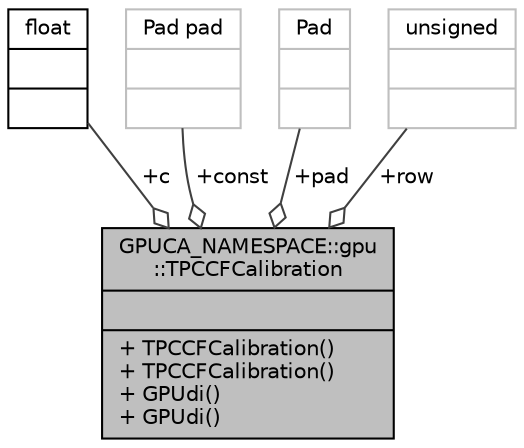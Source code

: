 digraph "GPUCA_NAMESPACE::gpu::TPCCFCalibration"
{
 // INTERACTIVE_SVG=YES
  bgcolor="transparent";
  edge [fontname="Helvetica",fontsize="10",labelfontname="Helvetica",labelfontsize="10"];
  node [fontname="Helvetica",fontsize="10",shape=record];
  Node1 [label="{GPUCA_NAMESPACE::gpu\l::TPCCFCalibration\n||+ TPCCFCalibration()\l+ TPCCFCalibration()\l+ GPUdi()\l+ GPUdi()\l}",height=0.2,width=0.4,color="black", fillcolor="grey75", style="filled", fontcolor="black"];
  Node2 -> Node1 [color="grey25",fontsize="10",style="solid",label=" +c" ,arrowhead="odiamond",fontname="Helvetica"];
  Node2 [label="{float\n||}",height=0.2,width=0.4,color="black",URL="$d4/dc3/classfloat.html"];
  Node3 -> Node1 [color="grey25",fontsize="10",style="solid",label=" +const" ,arrowhead="odiamond",fontname="Helvetica"];
  Node3 [label="{Pad pad\n||}",height=0.2,width=0.4,color="grey75"];
  Node4 -> Node1 [color="grey25",fontsize="10",style="solid",label=" +pad" ,arrowhead="odiamond",fontname="Helvetica"];
  Node4 [label="{Pad\n||}",height=0.2,width=0.4,color="grey75"];
  Node5 -> Node1 [color="grey25",fontsize="10",style="solid",label=" +row" ,arrowhead="odiamond",fontname="Helvetica"];
  Node5 [label="{unsigned\n||}",height=0.2,width=0.4,color="grey75"];
}

